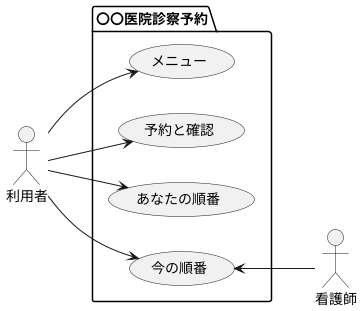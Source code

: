 @startuml ユースケース図
    left to right direction
    actor 利用者 
    actor 看護師 
    
    package 〇〇医院診察予約{
        usecase メニュー
        usecase 予約と確認
        usecase あなたの順番
        usecase 今の順番
    }

    利用者 --> メニュー
    利用者 --> 予約と確認
    利用者 --> あなたの順番
    利用者 --> 今の順番
    今の順番 <-- 看護師

@enduml
